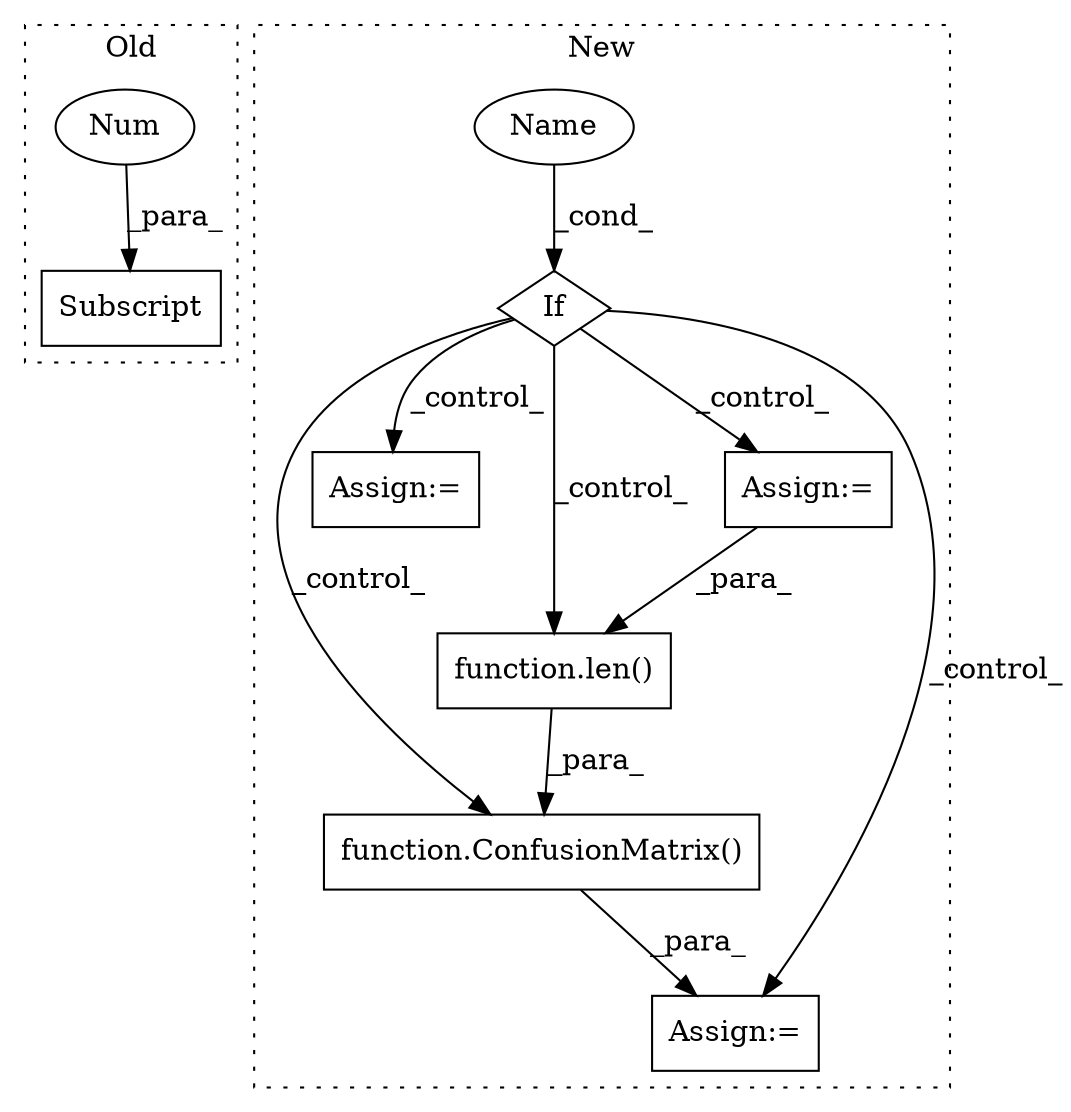 digraph G {
subgraph cluster0 {
1 [label="Subscript" a="63" s="9678,0" l="7,0" shape="box"];
5 [label="Num" a="76" s="9683" l="1" shape="ellipse"];
label = "Old";
style="dotted";
}
subgraph cluster1 {
2 [label="function.ConfusionMatrix()" a="75" s="9242,9270" l="16,1" shape="box"];
3 [label="If" a="96" s="9155" l="3" shape="diamond"];
4 [label="Name" a="87" s="9158" l="19" shape="ellipse"];
6 [label="Assign:=" a="68" s="9297" l="3" shape="box"];
7 [label="Assign:=" a="68" s="9239" l="3" shape="box"];
8 [label="Assign:=" a="68" s="9194" l="3" shape="box"];
9 [label="function.len()" a="75" s="9258,9269" l="4,1" shape="box"];
label = "New";
style="dotted";
}
2 -> 7 [label="_para_"];
3 -> 6 [label="_control_"];
3 -> 9 [label="_control_"];
3 -> 7 [label="_control_"];
3 -> 8 [label="_control_"];
3 -> 2 [label="_control_"];
4 -> 3 [label="_cond_"];
5 -> 1 [label="_para_"];
8 -> 9 [label="_para_"];
9 -> 2 [label="_para_"];
}